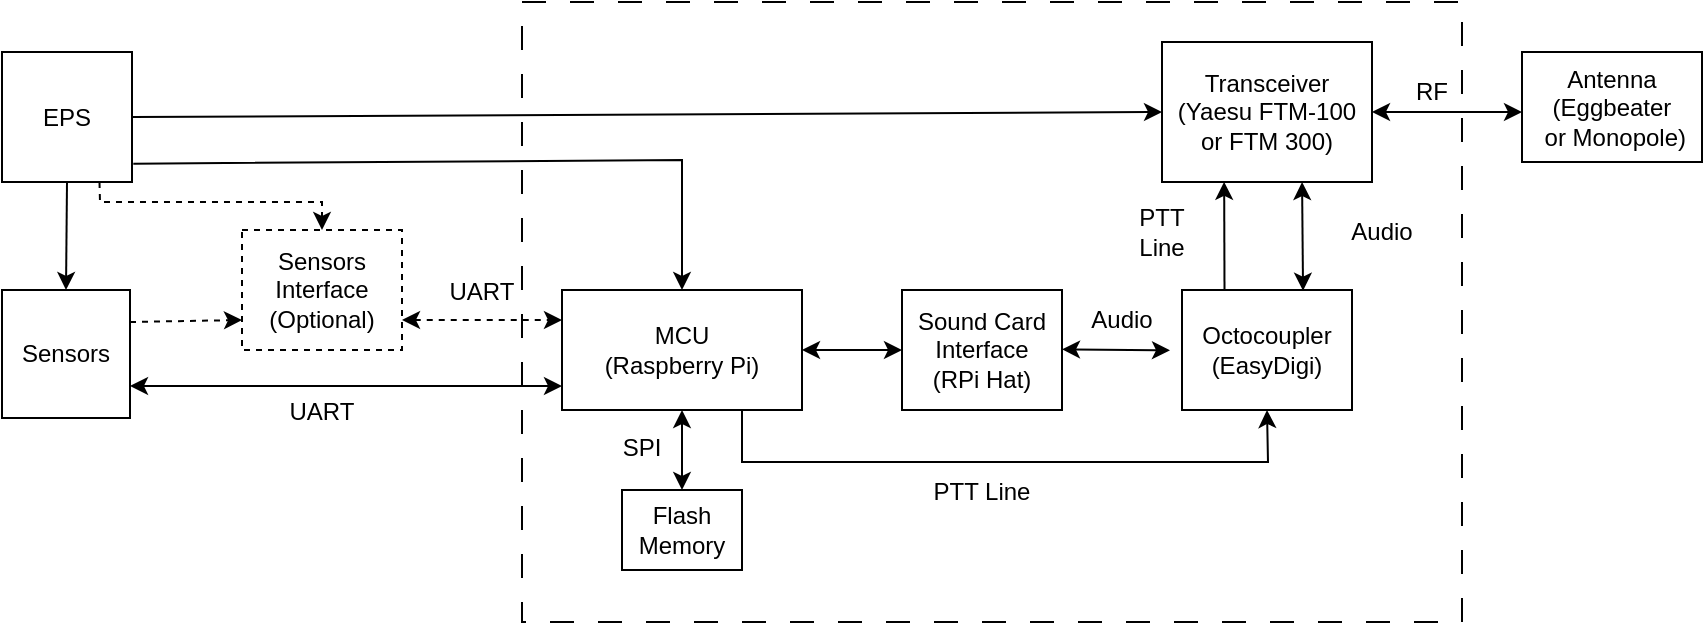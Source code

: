 <mxfile version="21.2.1" type="device">
  <diagram name="Page-1" id="nm1Ir9rzRCwb2qpTe-Ui">
    <mxGraphModel dx="1050" dy="629" grid="1" gridSize="10" guides="1" tooltips="1" connect="1" arrows="1" fold="1" page="1" pageScale="1" pageWidth="1169" pageHeight="827" math="0" shadow="0">
      <root>
        <mxCell id="0" />
        <mxCell id="1" parent="0" />
        <mxCell id="0MrqZ-hSudMxaLZ0jEUh-1" value="MCU&lt;br&gt;(Raspberry&amp;nbsp;Pi)" style="rounded=0;whiteSpace=wrap;html=1;" vertex="1" parent="1">
          <mxGeometry x="440" y="274" width="120" height="60" as="geometry" />
        </mxCell>
        <mxCell id="0MrqZ-hSudMxaLZ0jEUh-2" value="Flash&lt;br&gt;Memory" style="rounded=0;whiteSpace=wrap;html=1;" vertex="1" parent="1">
          <mxGeometry x="470" y="374" width="60" height="40" as="geometry" />
        </mxCell>
        <mxCell id="0MrqZ-hSudMxaLZ0jEUh-3" value="Sound Card Interface&lt;br&gt;(RPi Hat)" style="rounded=0;whiteSpace=wrap;html=1;" vertex="1" parent="1">
          <mxGeometry x="610" y="274" width="80" height="60" as="geometry" />
        </mxCell>
        <mxCell id="0MrqZ-hSudMxaLZ0jEUh-4" value="Octocoupler&lt;br&gt;(EasyDigi)" style="rounded=0;whiteSpace=wrap;html=1;" vertex="1" parent="1">
          <mxGeometry x="750" y="274" width="85" height="60" as="geometry" />
        </mxCell>
        <mxCell id="0MrqZ-hSudMxaLZ0jEUh-6" value="Transceiver&lt;br&gt;(Yaesu FTM-100 or FTM 300)" style="rounded=0;whiteSpace=wrap;html=1;" vertex="1" parent="1">
          <mxGeometry x="740" y="150" width="105" height="70" as="geometry" />
        </mxCell>
        <mxCell id="0MrqZ-hSudMxaLZ0jEUh-7" value="Sensors &lt;br&gt;Interface&lt;br&gt;(Optional)" style="rounded=0;whiteSpace=wrap;html=1;dashed=1;" vertex="1" parent="1">
          <mxGeometry x="280" y="244" width="80" height="60" as="geometry" />
        </mxCell>
        <mxCell id="0MrqZ-hSudMxaLZ0jEUh-8" value="Sensors" style="whiteSpace=wrap;html=1;aspect=fixed;" vertex="1" parent="1">
          <mxGeometry x="160" y="274" width="64" height="64" as="geometry" />
        </mxCell>
        <mxCell id="0MrqZ-hSudMxaLZ0jEUh-9" value="" style="endArrow=classic;startArrow=classic;html=1;rounded=0;entryX=0.5;entryY=1;entryDx=0;entryDy=0;exitX=0.5;exitY=0;exitDx=0;exitDy=0;" edge="1" parent="1" source="0MrqZ-hSudMxaLZ0jEUh-2" target="0MrqZ-hSudMxaLZ0jEUh-1">
          <mxGeometry width="50" height="50" relative="1" as="geometry">
            <mxPoint x="560" y="380" as="sourcePoint" />
            <mxPoint x="610" y="330" as="targetPoint" />
          </mxGeometry>
        </mxCell>
        <mxCell id="0MrqZ-hSudMxaLZ0jEUh-20" value="" style="endArrow=classic;startArrow=classic;html=1;rounded=0;exitX=1;exitY=0.75;exitDx=0;exitDy=0;entryX=0;entryY=0.25;entryDx=0;entryDy=0;dashed=1;" edge="1" parent="1" source="0MrqZ-hSudMxaLZ0jEUh-7" target="0MrqZ-hSudMxaLZ0jEUh-1">
          <mxGeometry width="50" height="50" relative="1" as="geometry">
            <mxPoint x="440" y="310" as="sourcePoint" />
            <mxPoint x="440" y="298" as="targetPoint" />
          </mxGeometry>
        </mxCell>
        <mxCell id="0MrqZ-hSudMxaLZ0jEUh-21" value="" style="endArrow=classic;startArrow=classic;html=1;rounded=0;exitX=1;exitY=0.5;exitDx=0;exitDy=0;entryX=0;entryY=0.5;entryDx=0;entryDy=0;" edge="1" parent="1" source="0MrqZ-hSudMxaLZ0jEUh-1" target="0MrqZ-hSudMxaLZ0jEUh-3">
          <mxGeometry width="50" height="50" relative="1" as="geometry">
            <mxPoint x="570" y="320" as="sourcePoint" />
            <mxPoint x="620" y="270" as="targetPoint" />
          </mxGeometry>
        </mxCell>
        <mxCell id="0MrqZ-hSudMxaLZ0jEUh-22" value="" style="endArrow=classic;startArrow=classic;html=1;rounded=0;exitX=1;exitY=0.5;exitDx=0;exitDy=0;entryX=0.9;entryY=1.006;entryDx=0;entryDy=0;entryPerimeter=0;" edge="1" parent="1" target="0MrqZ-hSudMxaLZ0jEUh-29">
          <mxGeometry width="50" height="50" relative="1" as="geometry">
            <mxPoint x="690" y="303.66" as="sourcePoint" />
            <mxPoint x="780" y="303.66" as="targetPoint" />
          </mxGeometry>
        </mxCell>
        <mxCell id="0MrqZ-hSudMxaLZ0jEUh-23" value="" style="endArrow=classic;startArrow=classic;html=1;rounded=0;entryX=0.667;entryY=1;entryDx=0;entryDy=0;entryPerimeter=0;exitX=0.712;exitY=0.006;exitDx=0;exitDy=0;exitPerimeter=0;" edge="1" parent="1" source="0MrqZ-hSudMxaLZ0jEUh-4" target="0MrqZ-hSudMxaLZ0jEUh-6">
          <mxGeometry width="50" height="50" relative="1" as="geometry">
            <mxPoint x="810" y="270" as="sourcePoint" />
            <mxPoint x="874" y="220" as="targetPoint" />
          </mxGeometry>
        </mxCell>
        <mxCell id="0MrqZ-hSudMxaLZ0jEUh-24" value="" style="endArrow=classic;html=1;rounded=0;entryX=0;entryY=0.75;entryDx=0;entryDy=0;exitX=1;exitY=0.25;exitDx=0;exitDy=0;dashed=1;" edge="1" parent="1" source="0MrqZ-hSudMxaLZ0jEUh-8" target="0MrqZ-hSudMxaLZ0jEUh-7">
          <mxGeometry width="50" height="50" relative="1" as="geometry">
            <mxPoint x="500" y="310" as="sourcePoint" />
            <mxPoint x="550" y="260" as="targetPoint" />
          </mxGeometry>
        </mxCell>
        <mxCell id="0MrqZ-hSudMxaLZ0jEUh-27" value="" style="endArrow=classic;html=1;rounded=0;exitX=0.75;exitY=1;exitDx=0;exitDy=0;entryX=0.5;entryY=1;entryDx=0;entryDy=0;" edge="1" parent="1" source="0MrqZ-hSudMxaLZ0jEUh-1" target="0MrqZ-hSudMxaLZ0jEUh-4">
          <mxGeometry width="50" height="50" relative="1" as="geometry">
            <mxPoint x="560" y="300" as="sourcePoint" />
            <mxPoint x="820" y="370" as="targetPoint" />
            <Array as="points">
              <mxPoint x="530" y="360" />
              <mxPoint x="793" y="360" />
            </Array>
          </mxGeometry>
        </mxCell>
        <mxCell id="0MrqZ-hSudMxaLZ0jEUh-28" value="" style="endArrow=classic;html=1;rounded=0;entryX=0.296;entryY=0.999;entryDx=0;entryDy=0;exitX=0.25;exitY=0;exitDx=0;exitDy=0;entryPerimeter=0;" edge="1" parent="1" source="0MrqZ-hSudMxaLZ0jEUh-4" target="0MrqZ-hSudMxaLZ0jEUh-6">
          <mxGeometry width="50" height="50" relative="1" as="geometry">
            <mxPoint x="760" y="270" as="sourcePoint" />
            <mxPoint x="841" y="220" as="targetPoint" />
          </mxGeometry>
        </mxCell>
        <mxCell id="0MrqZ-hSudMxaLZ0jEUh-29" value="Audio" style="text;html=1;strokeColor=none;fillColor=none;align=center;verticalAlign=middle;whiteSpace=wrap;rounded=0;" vertex="1" parent="1">
          <mxGeometry x="690" y="274" width="60" height="30" as="geometry" />
        </mxCell>
        <mxCell id="0MrqZ-hSudMxaLZ0jEUh-30" value="PTT Line" style="text;html=1;strokeColor=none;fillColor=none;align=center;verticalAlign=middle;whiteSpace=wrap;rounded=0;" vertex="1" parent="1">
          <mxGeometry x="620" y="360" width="60" height="30" as="geometry" />
        </mxCell>
        <mxCell id="0MrqZ-hSudMxaLZ0jEUh-31" value="PTT &lt;br&gt;Line" style="text;html=1;strokeColor=none;fillColor=none;align=center;verticalAlign=middle;whiteSpace=wrap;rounded=0;" vertex="1" parent="1">
          <mxGeometry x="710" y="230" width="60" height="30" as="geometry" />
        </mxCell>
        <mxCell id="0MrqZ-hSudMxaLZ0jEUh-33" value="Audio" style="text;html=1;strokeColor=none;fillColor=none;align=center;verticalAlign=middle;whiteSpace=wrap;rounded=0;" vertex="1" parent="1">
          <mxGeometry x="820" y="230" width="60" height="30" as="geometry" />
        </mxCell>
        <mxCell id="0MrqZ-hSudMxaLZ0jEUh-34" value="RF" style="text;html=1;strokeColor=none;fillColor=none;align=center;verticalAlign=middle;whiteSpace=wrap;rounded=0;" vertex="1" parent="1">
          <mxGeometry x="845" y="160" width="60" height="30" as="geometry" />
        </mxCell>
        <mxCell id="0MrqZ-hSudMxaLZ0jEUh-35" value="SPI" style="text;html=1;strokeColor=none;fillColor=none;align=center;verticalAlign=middle;whiteSpace=wrap;rounded=0;" vertex="1" parent="1">
          <mxGeometry x="450" y="338" width="60" height="30" as="geometry" />
        </mxCell>
        <mxCell id="0MrqZ-hSudMxaLZ0jEUh-36" value="UART" style="text;html=1;strokeColor=none;fillColor=none;align=center;verticalAlign=middle;whiteSpace=wrap;rounded=0;dashed=1;" vertex="1" parent="1">
          <mxGeometry x="370" y="260" width="60" height="30" as="geometry" />
        </mxCell>
        <mxCell id="0MrqZ-hSudMxaLZ0jEUh-37" value="" style="endArrow=classic;startArrow=classic;html=1;rounded=0;entryX=0;entryY=0.5;entryDx=0;entryDy=0;exitX=1;exitY=0.5;exitDx=0;exitDy=0;" edge="1" parent="1" source="0MrqZ-hSudMxaLZ0jEUh-6">
          <mxGeometry width="50" height="50" relative="1" as="geometry">
            <mxPoint x="620" y="220" as="sourcePoint" />
            <mxPoint x="920" y="185" as="targetPoint" />
          </mxGeometry>
        </mxCell>
        <mxCell id="0MrqZ-hSudMxaLZ0jEUh-39" value="EPS" style="whiteSpace=wrap;html=1;aspect=fixed;" vertex="1" parent="1">
          <mxGeometry x="160" y="155" width="65" height="65" as="geometry" />
        </mxCell>
        <mxCell id="0MrqZ-hSudMxaLZ0jEUh-40" value="" style="endArrow=classic;html=1;rounded=0;entryX=0.5;entryY=0;entryDx=0;entryDy=0;exitX=1.01;exitY=0.859;exitDx=0;exitDy=0;exitPerimeter=0;" edge="1" parent="1" source="0MrqZ-hSudMxaLZ0jEUh-39" target="0MrqZ-hSudMxaLZ0jEUh-1">
          <mxGeometry width="50" height="50" relative="1" as="geometry">
            <mxPoint x="540" y="340" as="sourcePoint" />
            <mxPoint x="590" y="290" as="targetPoint" />
            <Array as="points">
              <mxPoint x="500" y="209" />
            </Array>
          </mxGeometry>
        </mxCell>
        <mxCell id="0MrqZ-hSudMxaLZ0jEUh-41" value="" style="endArrow=classic;html=1;rounded=0;entryX=0;entryY=0.5;entryDx=0;entryDy=0;exitX=1;exitY=0.5;exitDx=0;exitDy=0;" edge="1" parent="1" source="0MrqZ-hSudMxaLZ0jEUh-39" target="0MrqZ-hSudMxaLZ0jEUh-6">
          <mxGeometry width="50" height="50" relative="1" as="geometry">
            <mxPoint x="540" y="340" as="sourcePoint" />
            <mxPoint x="590" y="290" as="targetPoint" />
          </mxGeometry>
        </mxCell>
        <mxCell id="0MrqZ-hSudMxaLZ0jEUh-42" value="" style="endArrow=classic;html=1;rounded=0;entryX=0.5;entryY=0;entryDx=0;entryDy=0;exitX=0.5;exitY=1;exitDx=0;exitDy=0;" edge="1" parent="1" source="0MrqZ-hSudMxaLZ0jEUh-39" target="0MrqZ-hSudMxaLZ0jEUh-8">
          <mxGeometry width="50" height="50" relative="1" as="geometry">
            <mxPoint x="540" y="340" as="sourcePoint" />
            <mxPoint x="590" y="290" as="targetPoint" />
          </mxGeometry>
        </mxCell>
        <mxCell id="0MrqZ-hSudMxaLZ0jEUh-43" value="" style="endArrow=classic;html=1;rounded=0;entryX=0.5;entryY=0;entryDx=0;entryDy=0;exitX=0.75;exitY=1;exitDx=0;exitDy=0;dashed=1;" edge="1" parent="1" source="0MrqZ-hSudMxaLZ0jEUh-39" target="0MrqZ-hSudMxaLZ0jEUh-7">
          <mxGeometry width="50" height="50" relative="1" as="geometry">
            <mxPoint x="540" y="340" as="sourcePoint" />
            <mxPoint x="590" y="290" as="targetPoint" />
            <Array as="points">
              <mxPoint x="209" y="230" />
              <mxPoint x="320" y="230" />
            </Array>
          </mxGeometry>
        </mxCell>
        <mxCell id="0MrqZ-hSudMxaLZ0jEUh-49" value="" style="rounded=0;whiteSpace=wrap;html=1;fillColor=none;dashed=1;dashPattern=12 12;" vertex="1" parent="1">
          <mxGeometry x="420" y="130" width="470" height="310" as="geometry" />
        </mxCell>
        <mxCell id="0MrqZ-hSudMxaLZ0jEUh-45" value="" style="endArrow=classic;html=1;rounded=0;exitX=1;exitY=0.75;exitDx=0;exitDy=0;startArrow=classic;startFill=1;" edge="1" parent="1" source="0MrqZ-hSudMxaLZ0jEUh-8">
          <mxGeometry width="50" height="50" relative="1" as="geometry">
            <mxPoint x="230" y="319" as="sourcePoint" />
            <mxPoint x="440" y="322" as="targetPoint" />
          </mxGeometry>
        </mxCell>
        <mxCell id="0MrqZ-hSudMxaLZ0jEUh-46" value="UART" style="text;html=1;strokeColor=none;fillColor=none;align=center;verticalAlign=middle;whiteSpace=wrap;rounded=0;dashed=1;" vertex="1" parent="1">
          <mxGeometry x="290" y="320" width="60" height="30" as="geometry" />
        </mxCell>
        <mxCell id="0MrqZ-hSudMxaLZ0jEUh-52" value="Antenna&lt;br&gt;(Eggbeater&lt;br&gt;&amp;nbsp;or Monopole)" style="rounded=0;whiteSpace=wrap;html=1;" vertex="1" parent="1">
          <mxGeometry x="920" y="155" width="90" height="55" as="geometry" />
        </mxCell>
      </root>
    </mxGraphModel>
  </diagram>
</mxfile>
